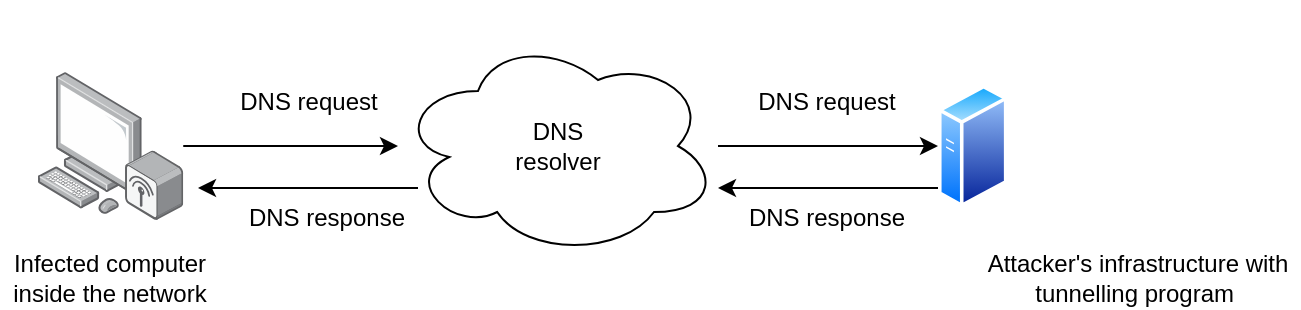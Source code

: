 <mxfile version="22.0.4" type="device">
  <diagram name="Page-1" id="QC-I7C5MziZU3aROPoab">
    <mxGraphModel dx="906" dy="539" grid="1" gridSize="10" guides="1" tooltips="1" connect="1" arrows="1" fold="1" page="1" pageScale="1" pageWidth="850" pageHeight="1100" math="0" shadow="0">
      <root>
        <mxCell id="0" />
        <mxCell id="1" parent="0" />
        <mxCell id="_k3jYSvs1beDBNWsFYiP-1" value="" style="image;aspect=fixed;perimeter=ellipsePerimeter;html=1;align=center;shadow=0;dashed=0;spacingTop=3;image=img/lib/active_directory/generic_server.svg;" parent="1" vertex="1">
          <mxGeometry x="570" y="148" width="34.72" height="62" as="geometry" />
        </mxCell>
        <mxCell id="_k3jYSvs1beDBNWsFYiP-4" value="" style="edgeStyle=orthogonalEdgeStyle;rounded=0;orthogonalLoop=1;jettySize=auto;html=1;" parent="1" source="_k3jYSvs1beDBNWsFYiP-2" target="_k3jYSvs1beDBNWsFYiP-3" edge="1">
          <mxGeometry relative="1" as="geometry" />
        </mxCell>
        <mxCell id="_k3jYSvs1beDBNWsFYiP-2" value="" style="image;points=[];aspect=fixed;html=1;align=center;shadow=0;dashed=0;image=img/lib/allied_telesis/computer_and_terminals/Personal_Computer_Wireless.svg;" parent="1" vertex="1">
          <mxGeometry x="120" y="142" width="72.62" height="74" as="geometry" />
        </mxCell>
        <mxCell id="_k3jYSvs1beDBNWsFYiP-5" value="" style="edgeStyle=orthogonalEdgeStyle;rounded=0;orthogonalLoop=1;jettySize=auto;html=1;" parent="1" source="_k3jYSvs1beDBNWsFYiP-3" target="_k3jYSvs1beDBNWsFYiP-1" edge="1">
          <mxGeometry relative="1" as="geometry" />
        </mxCell>
        <mxCell id="_k3jYSvs1beDBNWsFYiP-3" value="" style="ellipse;shape=cloud;whiteSpace=wrap;html=1;" parent="1" vertex="1">
          <mxGeometry x="300" y="124" width="160" height="110" as="geometry" />
        </mxCell>
        <mxCell id="x8uQZqd3cXNiQRUT-ogY-1" value="" style="shape=image;html=1;verticalAlign=top;verticalLabelPosition=bottom;labelBackgroundColor=#ffffff;imageAspect=0;aspect=fixed;image=https://cdn0.iconfinder.com/data/icons/kameleon-free-pack/110/Hacker-128.png" vertex="1" parent="1">
          <mxGeometry x="590" y="106" width="128" height="128" as="geometry" />
        </mxCell>
        <mxCell id="x8uQZqd3cXNiQRUT-ogY-2" value="DNS resolver" style="text;html=1;strokeColor=none;fillColor=none;align=center;verticalAlign=middle;whiteSpace=wrap;rounded=0;" vertex="1" parent="1">
          <mxGeometry x="350" y="164" width="60" height="30" as="geometry" />
        </mxCell>
        <mxCell id="x8uQZqd3cXNiQRUT-ogY-3" value="Infected computer inside the network" style="text;html=1;strokeColor=none;fillColor=none;align=center;verticalAlign=middle;whiteSpace=wrap;rounded=0;" vertex="1" parent="1">
          <mxGeometry x="101.31" y="230" width="110" height="30" as="geometry" />
        </mxCell>
        <mxCell id="x8uQZqd3cXNiQRUT-ogY-4" value="Attacker&#39;s infrastructure with tunnelling program&amp;nbsp;" style="text;html=1;strokeColor=none;fillColor=none;align=center;verticalAlign=middle;whiteSpace=wrap;rounded=0;" vertex="1" parent="1">
          <mxGeometry x="590" y="230" width="160" height="30" as="geometry" />
        </mxCell>
        <mxCell id="x8uQZqd3cXNiQRUT-ogY-6" value="" style="endArrow=classic;html=1;rounded=0;" edge="1" parent="1">
          <mxGeometry width="50" height="50" relative="1" as="geometry">
            <mxPoint x="310" y="200" as="sourcePoint" />
            <mxPoint x="200" y="200" as="targetPoint" />
          </mxGeometry>
        </mxCell>
        <mxCell id="x8uQZqd3cXNiQRUT-ogY-7" value="" style="endArrow=classic;html=1;rounded=0;" edge="1" parent="1">
          <mxGeometry width="50" height="50" relative="1" as="geometry">
            <mxPoint x="570" y="200" as="sourcePoint" />
            <mxPoint x="460" y="200" as="targetPoint" />
          </mxGeometry>
        </mxCell>
        <mxCell id="x8uQZqd3cXNiQRUT-ogY-8" value="DNS request" style="text;html=1;strokeColor=none;fillColor=none;align=center;verticalAlign=middle;whiteSpace=wrap;rounded=0;" vertex="1" parent="1">
          <mxGeometry x="211.31" y="142" width="88.69" height="30" as="geometry" />
        </mxCell>
        <mxCell id="x8uQZqd3cXNiQRUT-ogY-9" value="DNS request" style="text;html=1;strokeColor=none;fillColor=none;align=center;verticalAlign=middle;whiteSpace=wrap;rounded=0;" vertex="1" parent="1">
          <mxGeometry x="470" y="142" width="88.69" height="30" as="geometry" />
        </mxCell>
        <mxCell id="x8uQZqd3cXNiQRUT-ogY-10" value="DNS response" style="text;html=1;strokeColor=none;fillColor=none;align=center;verticalAlign=middle;whiteSpace=wrap;rounded=0;" vertex="1" parent="1">
          <mxGeometry x="470" y="200" width="88.69" height="30" as="geometry" />
        </mxCell>
        <mxCell id="x8uQZqd3cXNiQRUT-ogY-11" value="DNS response" style="text;html=1;strokeColor=none;fillColor=none;align=center;verticalAlign=middle;whiteSpace=wrap;rounded=0;" vertex="1" parent="1">
          <mxGeometry x="220" y="200" width="88.69" height="30" as="geometry" />
        </mxCell>
      </root>
    </mxGraphModel>
  </diagram>
</mxfile>
